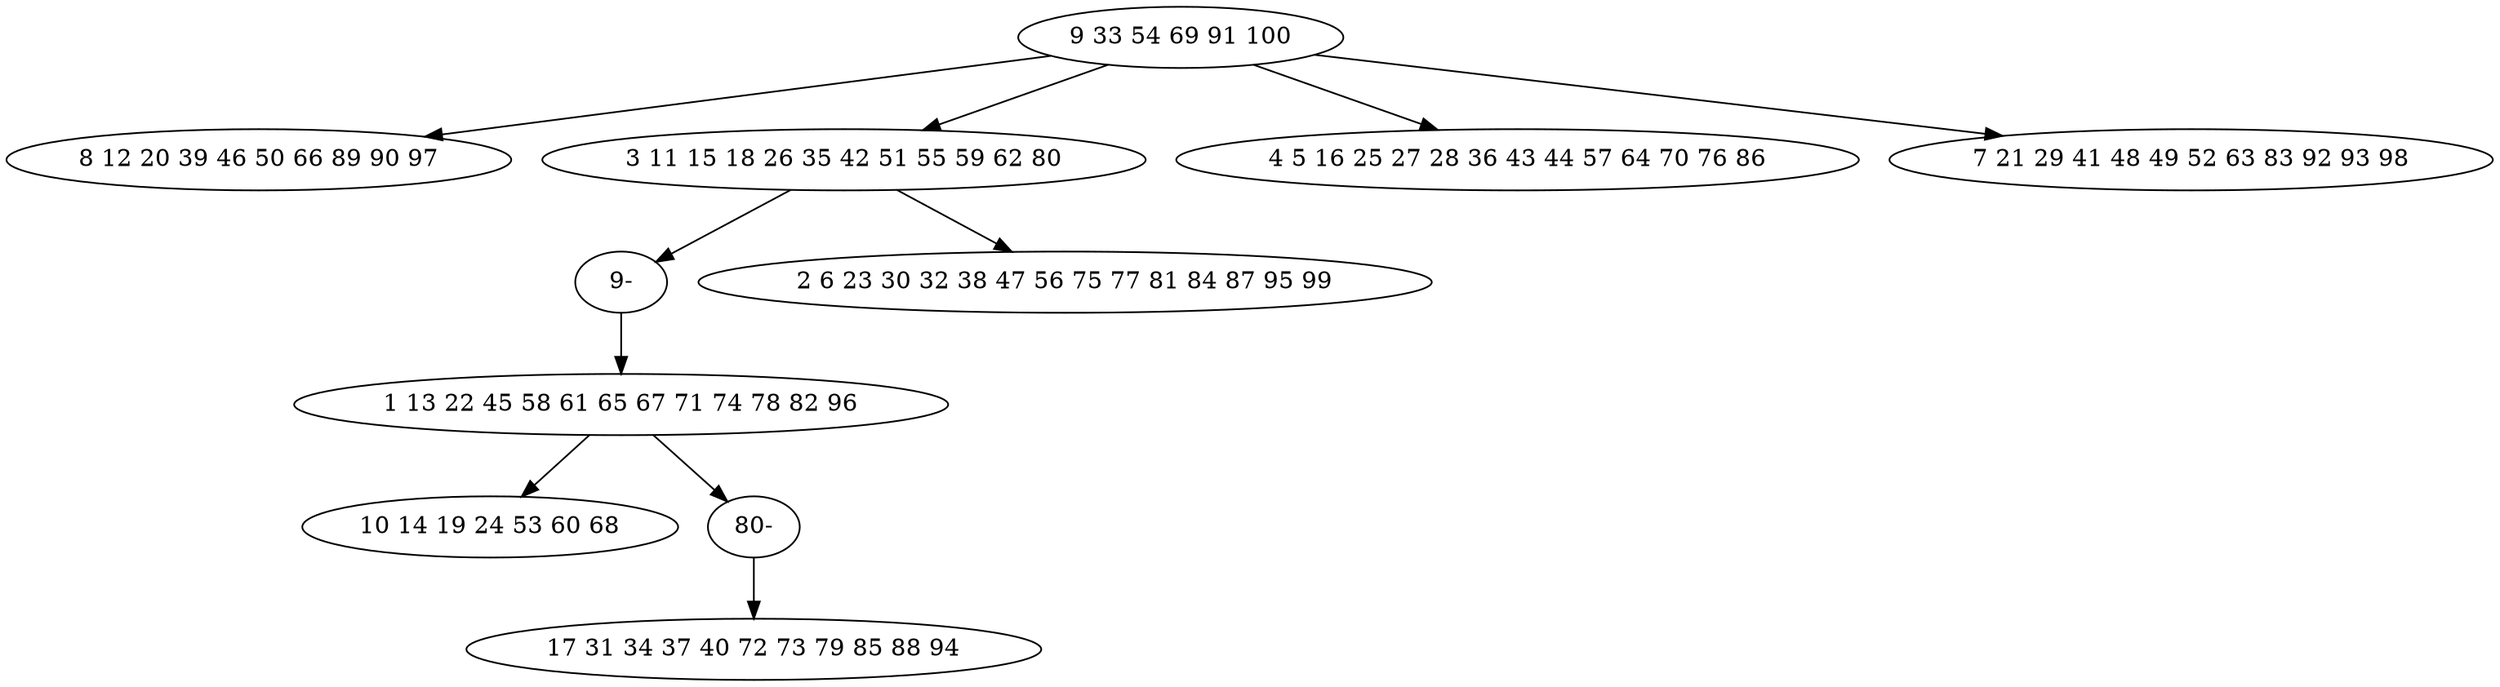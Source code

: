 digraph true_tree {
	"0" -> "1"
	"0" -> "2"
	"2" -> "9"
	"2" -> "4"
	"0" -> "5"
	"0" -> "6"
	"3" -> "7"
	"3" -> "10"
	"9" -> "3"
	"10" -> "8"
	"0" [label="9 33 54 69 91 100"];
	"1" [label="8 12 20 39 46 50 66 89 90 97"];
	"2" [label="3 11 15 18 26 35 42 51 55 59 62 80"];
	"3" [label="1 13 22 45 58 61 65 67 71 74 78 82 96"];
	"4" [label="2 6 23 30 32 38 47 56 75 77 81 84 87 95 99"];
	"5" [label="4 5 16 25 27 28 36 43 44 57 64 70 76 86"];
	"6" [label="7 21 29 41 48 49 52 63 83 92 93 98"];
	"7" [label="10 14 19 24 53 60 68"];
	"8" [label="17 31 34 37 40 72 73 79 85 88 94"];
	"9" [label="9-"];
	"10" [label="80-"];
}
